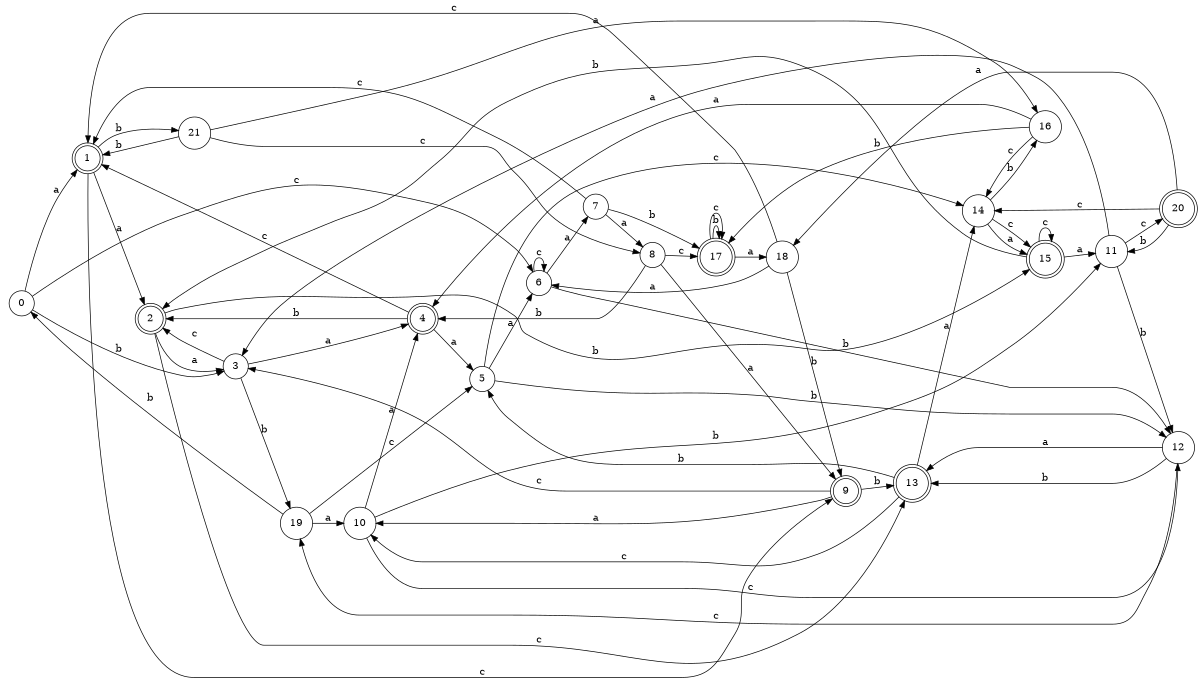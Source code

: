 digraph n18_8 {
__start0 [label="" shape="none"];

rankdir=LR;
size="8,5";

s0 [style="filled", color="black", fillcolor="white" shape="circle", label="0"];
s1 [style="rounded,filled", color="black", fillcolor="white" shape="doublecircle", label="1"];
s2 [style="rounded,filled", color="black", fillcolor="white" shape="doublecircle", label="2"];
s3 [style="filled", color="black", fillcolor="white" shape="circle", label="3"];
s4 [style="rounded,filled", color="black", fillcolor="white" shape="doublecircle", label="4"];
s5 [style="filled", color="black", fillcolor="white" shape="circle", label="5"];
s6 [style="filled", color="black", fillcolor="white" shape="circle", label="6"];
s7 [style="filled", color="black", fillcolor="white" shape="circle", label="7"];
s8 [style="filled", color="black", fillcolor="white" shape="circle", label="8"];
s9 [style="rounded,filled", color="black", fillcolor="white" shape="doublecircle", label="9"];
s10 [style="filled", color="black", fillcolor="white" shape="circle", label="10"];
s11 [style="filled", color="black", fillcolor="white" shape="circle", label="11"];
s12 [style="filled", color="black", fillcolor="white" shape="circle", label="12"];
s13 [style="rounded,filled", color="black", fillcolor="white" shape="doublecircle", label="13"];
s14 [style="filled", color="black", fillcolor="white" shape="circle", label="14"];
s15 [style="rounded,filled", color="black", fillcolor="white" shape="doublecircle", label="15"];
s16 [style="filled", color="black", fillcolor="white" shape="circle", label="16"];
s17 [style="rounded,filled", color="black", fillcolor="white" shape="doublecircle", label="17"];
s18 [style="filled", color="black", fillcolor="white" shape="circle", label="18"];
s19 [style="filled", color="black", fillcolor="white" shape="circle", label="19"];
s20 [style="rounded,filled", color="black", fillcolor="white" shape="doublecircle", label="20"];
s21 [style="filled", color="black", fillcolor="white" shape="circle", label="21"];
s0 -> s1 [label="a"];
s0 -> s3 [label="b"];
s0 -> s6 [label="c"];
s1 -> s2 [label="a"];
s1 -> s21 [label="b"];
s1 -> s9 [label="c"];
s2 -> s3 [label="a"];
s2 -> s15 [label="b"];
s2 -> s13 [label="c"];
s3 -> s4 [label="a"];
s3 -> s19 [label="b"];
s3 -> s2 [label="c"];
s4 -> s5 [label="a"];
s4 -> s2 [label="b"];
s4 -> s1 [label="c"];
s5 -> s6 [label="a"];
s5 -> s12 [label="b"];
s5 -> s14 [label="c"];
s6 -> s7 [label="a"];
s6 -> s12 [label="b"];
s6 -> s6 [label="c"];
s7 -> s8 [label="a"];
s7 -> s17 [label="b"];
s7 -> s1 [label="c"];
s8 -> s9 [label="a"];
s8 -> s4 [label="b"];
s8 -> s17 [label="c"];
s9 -> s10 [label="a"];
s9 -> s13 [label="b"];
s9 -> s3 [label="c"];
s10 -> s4 [label="a"];
s10 -> s11 [label="b"];
s10 -> s12 [label="c"];
s11 -> s3 [label="a"];
s11 -> s12 [label="b"];
s11 -> s20 [label="c"];
s12 -> s13 [label="a"];
s12 -> s13 [label="b"];
s12 -> s19 [label="c"];
s13 -> s14 [label="a"];
s13 -> s5 [label="b"];
s13 -> s10 [label="c"];
s14 -> s15 [label="a"];
s14 -> s16 [label="b"];
s14 -> s15 [label="c"];
s15 -> s11 [label="a"];
s15 -> s2 [label="b"];
s15 -> s15 [label="c"];
s16 -> s4 [label="a"];
s16 -> s17 [label="b"];
s16 -> s14 [label="c"];
s17 -> s18 [label="a"];
s17 -> s17 [label="b"];
s17 -> s17 [label="c"];
s18 -> s6 [label="a"];
s18 -> s9 [label="b"];
s18 -> s1 [label="c"];
s19 -> s10 [label="a"];
s19 -> s0 [label="b"];
s19 -> s5 [label="c"];
s20 -> s18 [label="a"];
s20 -> s11 [label="b"];
s20 -> s14 [label="c"];
s21 -> s16 [label="a"];
s21 -> s1 [label="b"];
s21 -> s8 [label="c"];

}